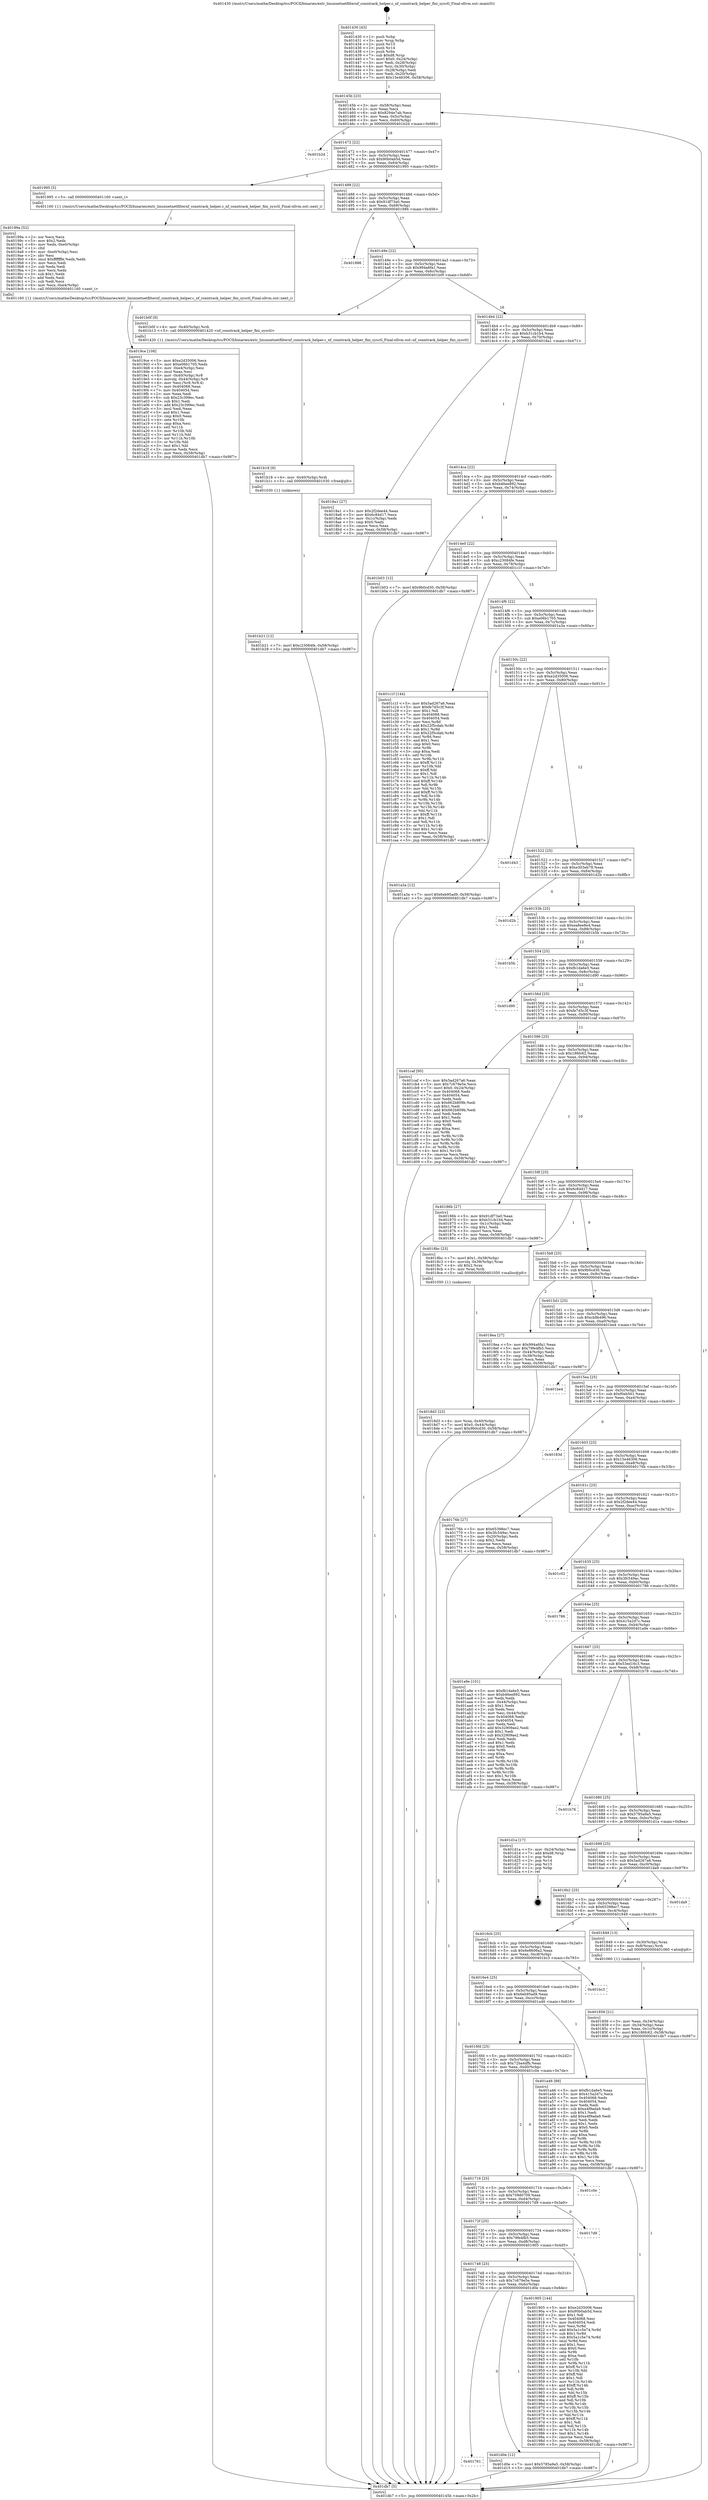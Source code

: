 digraph "0x401430" {
  label = "0x401430 (/mnt/c/Users/mathe/Desktop/tcc/POCII/binaries/extr_linuxnetnetfilternf_conntrack_helper.c_nf_conntrack_helper_fini_sysctl_Final-ollvm.out::main(0))"
  labelloc = "t"
  node[shape=record]

  Entry [label="",width=0.3,height=0.3,shape=circle,fillcolor=black,style=filled]
  "0x40145b" [label="{
     0x40145b [23]\l
     | [instrs]\l
     &nbsp;&nbsp;0x40145b \<+3\>: mov -0x58(%rbp),%eax\l
     &nbsp;&nbsp;0x40145e \<+2\>: mov %eax,%ecx\l
     &nbsp;&nbsp;0x401460 \<+6\>: sub $0x8294e7ab,%ecx\l
     &nbsp;&nbsp;0x401466 \<+3\>: mov %eax,-0x5c(%rbp)\l
     &nbsp;&nbsp;0x401469 \<+3\>: mov %ecx,-0x60(%rbp)\l
     &nbsp;&nbsp;0x40146c \<+6\>: je 0000000000401b2d \<main+0x6fd\>\l
  }"]
  "0x401b2d" [label="{
     0x401b2d\l
  }", style=dashed]
  "0x401472" [label="{
     0x401472 [22]\l
     | [instrs]\l
     &nbsp;&nbsp;0x401472 \<+5\>: jmp 0000000000401477 \<main+0x47\>\l
     &nbsp;&nbsp;0x401477 \<+3\>: mov -0x5c(%rbp),%eax\l
     &nbsp;&nbsp;0x40147a \<+5\>: sub $0x90b0ab5d,%eax\l
     &nbsp;&nbsp;0x40147f \<+3\>: mov %eax,-0x64(%rbp)\l
     &nbsp;&nbsp;0x401482 \<+6\>: je 0000000000401995 \<main+0x565\>\l
  }"]
  Exit [label="",width=0.3,height=0.3,shape=circle,fillcolor=black,style=filled,peripheries=2]
  "0x401995" [label="{
     0x401995 [5]\l
     | [instrs]\l
     &nbsp;&nbsp;0x401995 \<+5\>: call 0000000000401160 \<next_i\>\l
     | [calls]\l
     &nbsp;&nbsp;0x401160 \{1\} (/mnt/c/Users/mathe/Desktop/tcc/POCII/binaries/extr_linuxnetnetfilternf_conntrack_helper.c_nf_conntrack_helper_fini_sysctl_Final-ollvm.out::next_i)\l
  }"]
  "0x401488" [label="{
     0x401488 [22]\l
     | [instrs]\l
     &nbsp;&nbsp;0x401488 \<+5\>: jmp 000000000040148d \<main+0x5d\>\l
     &nbsp;&nbsp;0x40148d \<+3\>: mov -0x5c(%rbp),%eax\l
     &nbsp;&nbsp;0x401490 \<+5\>: sub $0x91df73a0,%eax\l
     &nbsp;&nbsp;0x401495 \<+3\>: mov %eax,-0x68(%rbp)\l
     &nbsp;&nbsp;0x401498 \<+6\>: je 0000000000401886 \<main+0x456\>\l
  }"]
  "0x401761" [label="{
     0x401761\l
  }", style=dashed]
  "0x401886" [label="{
     0x401886\l
  }", style=dashed]
  "0x40149e" [label="{
     0x40149e [22]\l
     | [instrs]\l
     &nbsp;&nbsp;0x40149e \<+5\>: jmp 00000000004014a3 \<main+0x73\>\l
     &nbsp;&nbsp;0x4014a3 \<+3\>: mov -0x5c(%rbp),%eax\l
     &nbsp;&nbsp;0x4014a6 \<+5\>: sub $0x994a6fa1,%eax\l
     &nbsp;&nbsp;0x4014ab \<+3\>: mov %eax,-0x6c(%rbp)\l
     &nbsp;&nbsp;0x4014ae \<+6\>: je 0000000000401b0f \<main+0x6df\>\l
  }"]
  "0x401d0e" [label="{
     0x401d0e [12]\l
     | [instrs]\l
     &nbsp;&nbsp;0x401d0e \<+7\>: movl $0x5785a9a5,-0x58(%rbp)\l
     &nbsp;&nbsp;0x401d15 \<+5\>: jmp 0000000000401db7 \<main+0x987\>\l
  }"]
  "0x401b0f" [label="{
     0x401b0f [9]\l
     | [instrs]\l
     &nbsp;&nbsp;0x401b0f \<+4\>: mov -0x40(%rbp),%rdi\l
     &nbsp;&nbsp;0x401b13 \<+5\>: call 0000000000401420 \<nf_conntrack_helper_fini_sysctl\>\l
     | [calls]\l
     &nbsp;&nbsp;0x401420 \{1\} (/mnt/c/Users/mathe/Desktop/tcc/POCII/binaries/extr_linuxnetnetfilternf_conntrack_helper.c_nf_conntrack_helper_fini_sysctl_Final-ollvm.out::nf_conntrack_helper_fini_sysctl)\l
  }"]
  "0x4014b4" [label="{
     0x4014b4 [22]\l
     | [instrs]\l
     &nbsp;&nbsp;0x4014b4 \<+5\>: jmp 00000000004014b9 \<main+0x89\>\l
     &nbsp;&nbsp;0x4014b9 \<+3\>: mov -0x5c(%rbp),%eax\l
     &nbsp;&nbsp;0x4014bc \<+5\>: sub $0xb31cb1b4,%eax\l
     &nbsp;&nbsp;0x4014c1 \<+3\>: mov %eax,-0x70(%rbp)\l
     &nbsp;&nbsp;0x4014c4 \<+6\>: je 00000000004018a1 \<main+0x471\>\l
  }"]
  "0x401b21" [label="{
     0x401b21 [12]\l
     | [instrs]\l
     &nbsp;&nbsp;0x401b21 \<+7\>: movl $0xc23084fe,-0x58(%rbp)\l
     &nbsp;&nbsp;0x401b28 \<+5\>: jmp 0000000000401db7 \<main+0x987\>\l
  }"]
  "0x4018a1" [label="{
     0x4018a1 [27]\l
     | [instrs]\l
     &nbsp;&nbsp;0x4018a1 \<+5\>: mov $0x2f2dee44,%eax\l
     &nbsp;&nbsp;0x4018a6 \<+5\>: mov $0x6c84d17,%ecx\l
     &nbsp;&nbsp;0x4018ab \<+3\>: mov -0x1c(%rbp),%edx\l
     &nbsp;&nbsp;0x4018ae \<+3\>: cmp $0x0,%edx\l
     &nbsp;&nbsp;0x4018b1 \<+3\>: cmove %ecx,%eax\l
     &nbsp;&nbsp;0x4018b4 \<+3\>: mov %eax,-0x58(%rbp)\l
     &nbsp;&nbsp;0x4018b7 \<+5\>: jmp 0000000000401db7 \<main+0x987\>\l
  }"]
  "0x4014ca" [label="{
     0x4014ca [22]\l
     | [instrs]\l
     &nbsp;&nbsp;0x4014ca \<+5\>: jmp 00000000004014cf \<main+0x9f\>\l
     &nbsp;&nbsp;0x4014cf \<+3\>: mov -0x5c(%rbp),%eax\l
     &nbsp;&nbsp;0x4014d2 \<+5\>: sub $0xb46ee892,%eax\l
     &nbsp;&nbsp;0x4014d7 \<+3\>: mov %eax,-0x74(%rbp)\l
     &nbsp;&nbsp;0x4014da \<+6\>: je 0000000000401b03 \<main+0x6d3\>\l
  }"]
  "0x401b18" [label="{
     0x401b18 [9]\l
     | [instrs]\l
     &nbsp;&nbsp;0x401b18 \<+4\>: mov -0x40(%rbp),%rdi\l
     &nbsp;&nbsp;0x401b1c \<+5\>: call 0000000000401030 \<free@plt\>\l
     | [calls]\l
     &nbsp;&nbsp;0x401030 \{1\} (unknown)\l
  }"]
  "0x401b03" [label="{
     0x401b03 [12]\l
     | [instrs]\l
     &nbsp;&nbsp;0x401b03 \<+7\>: movl $0x9b0cd30,-0x58(%rbp)\l
     &nbsp;&nbsp;0x401b0a \<+5\>: jmp 0000000000401db7 \<main+0x987\>\l
  }"]
  "0x4014e0" [label="{
     0x4014e0 [22]\l
     | [instrs]\l
     &nbsp;&nbsp;0x4014e0 \<+5\>: jmp 00000000004014e5 \<main+0xb5\>\l
     &nbsp;&nbsp;0x4014e5 \<+3\>: mov -0x5c(%rbp),%eax\l
     &nbsp;&nbsp;0x4014e8 \<+5\>: sub $0xc23084fe,%eax\l
     &nbsp;&nbsp;0x4014ed \<+3\>: mov %eax,-0x78(%rbp)\l
     &nbsp;&nbsp;0x4014f0 \<+6\>: je 0000000000401c1f \<main+0x7ef\>\l
  }"]
  "0x4019ce" [label="{
     0x4019ce [108]\l
     | [instrs]\l
     &nbsp;&nbsp;0x4019ce \<+5\>: mov $0xe2d35006,%ecx\l
     &nbsp;&nbsp;0x4019d3 \<+5\>: mov $0xe06b1705,%edx\l
     &nbsp;&nbsp;0x4019d8 \<+6\>: mov -0xe4(%rbp),%esi\l
     &nbsp;&nbsp;0x4019de \<+3\>: imul %eax,%esi\l
     &nbsp;&nbsp;0x4019e1 \<+4\>: mov -0x40(%rbp),%r8\l
     &nbsp;&nbsp;0x4019e5 \<+4\>: movslq -0x44(%rbp),%r9\l
     &nbsp;&nbsp;0x4019e9 \<+4\>: mov %esi,(%r8,%r9,4)\l
     &nbsp;&nbsp;0x4019ed \<+7\>: mov 0x404068,%eax\l
     &nbsp;&nbsp;0x4019f4 \<+7\>: mov 0x404054,%esi\l
     &nbsp;&nbsp;0x4019fb \<+2\>: mov %eax,%edi\l
     &nbsp;&nbsp;0x4019fd \<+6\>: sub $0x23c399ec,%edi\l
     &nbsp;&nbsp;0x401a03 \<+3\>: sub $0x1,%edi\l
     &nbsp;&nbsp;0x401a06 \<+6\>: add $0x23c399ec,%edi\l
     &nbsp;&nbsp;0x401a0c \<+3\>: imul %edi,%eax\l
     &nbsp;&nbsp;0x401a0f \<+3\>: and $0x1,%eax\l
     &nbsp;&nbsp;0x401a12 \<+3\>: cmp $0x0,%eax\l
     &nbsp;&nbsp;0x401a15 \<+4\>: sete %r10b\l
     &nbsp;&nbsp;0x401a19 \<+3\>: cmp $0xa,%esi\l
     &nbsp;&nbsp;0x401a1c \<+4\>: setl %r11b\l
     &nbsp;&nbsp;0x401a20 \<+3\>: mov %r10b,%bl\l
     &nbsp;&nbsp;0x401a23 \<+3\>: and %r11b,%bl\l
     &nbsp;&nbsp;0x401a26 \<+3\>: xor %r11b,%r10b\l
     &nbsp;&nbsp;0x401a29 \<+3\>: or %r10b,%bl\l
     &nbsp;&nbsp;0x401a2c \<+3\>: test $0x1,%bl\l
     &nbsp;&nbsp;0x401a2f \<+3\>: cmovne %edx,%ecx\l
     &nbsp;&nbsp;0x401a32 \<+3\>: mov %ecx,-0x58(%rbp)\l
     &nbsp;&nbsp;0x401a35 \<+5\>: jmp 0000000000401db7 \<main+0x987\>\l
  }"]
  "0x401c1f" [label="{
     0x401c1f [144]\l
     | [instrs]\l
     &nbsp;&nbsp;0x401c1f \<+5\>: mov $0x5ad267a6,%eax\l
     &nbsp;&nbsp;0x401c24 \<+5\>: mov $0xfe7d5c3f,%ecx\l
     &nbsp;&nbsp;0x401c29 \<+2\>: mov $0x1,%dl\l
     &nbsp;&nbsp;0x401c2b \<+7\>: mov 0x404068,%esi\l
     &nbsp;&nbsp;0x401c32 \<+7\>: mov 0x404054,%edi\l
     &nbsp;&nbsp;0x401c39 \<+3\>: mov %esi,%r8d\l
     &nbsp;&nbsp;0x401c3c \<+7\>: add $0x22f5cdab,%r8d\l
     &nbsp;&nbsp;0x401c43 \<+4\>: sub $0x1,%r8d\l
     &nbsp;&nbsp;0x401c47 \<+7\>: sub $0x22f5cdab,%r8d\l
     &nbsp;&nbsp;0x401c4e \<+4\>: imul %r8d,%esi\l
     &nbsp;&nbsp;0x401c52 \<+3\>: and $0x1,%esi\l
     &nbsp;&nbsp;0x401c55 \<+3\>: cmp $0x0,%esi\l
     &nbsp;&nbsp;0x401c58 \<+4\>: sete %r9b\l
     &nbsp;&nbsp;0x401c5c \<+3\>: cmp $0xa,%edi\l
     &nbsp;&nbsp;0x401c5f \<+4\>: setl %r10b\l
     &nbsp;&nbsp;0x401c63 \<+3\>: mov %r9b,%r11b\l
     &nbsp;&nbsp;0x401c66 \<+4\>: xor $0xff,%r11b\l
     &nbsp;&nbsp;0x401c6a \<+3\>: mov %r10b,%bl\l
     &nbsp;&nbsp;0x401c6d \<+3\>: xor $0xff,%bl\l
     &nbsp;&nbsp;0x401c70 \<+3\>: xor $0x1,%dl\l
     &nbsp;&nbsp;0x401c73 \<+3\>: mov %r11b,%r14b\l
     &nbsp;&nbsp;0x401c76 \<+4\>: and $0xff,%r14b\l
     &nbsp;&nbsp;0x401c7a \<+3\>: and %dl,%r9b\l
     &nbsp;&nbsp;0x401c7d \<+3\>: mov %bl,%r15b\l
     &nbsp;&nbsp;0x401c80 \<+4\>: and $0xff,%r15b\l
     &nbsp;&nbsp;0x401c84 \<+3\>: and %dl,%r10b\l
     &nbsp;&nbsp;0x401c87 \<+3\>: or %r9b,%r14b\l
     &nbsp;&nbsp;0x401c8a \<+3\>: or %r10b,%r15b\l
     &nbsp;&nbsp;0x401c8d \<+3\>: xor %r15b,%r14b\l
     &nbsp;&nbsp;0x401c90 \<+3\>: or %bl,%r11b\l
     &nbsp;&nbsp;0x401c93 \<+4\>: xor $0xff,%r11b\l
     &nbsp;&nbsp;0x401c97 \<+3\>: or $0x1,%dl\l
     &nbsp;&nbsp;0x401c9a \<+3\>: and %dl,%r11b\l
     &nbsp;&nbsp;0x401c9d \<+3\>: or %r11b,%r14b\l
     &nbsp;&nbsp;0x401ca0 \<+4\>: test $0x1,%r14b\l
     &nbsp;&nbsp;0x401ca4 \<+3\>: cmovne %ecx,%eax\l
     &nbsp;&nbsp;0x401ca7 \<+3\>: mov %eax,-0x58(%rbp)\l
     &nbsp;&nbsp;0x401caa \<+5\>: jmp 0000000000401db7 \<main+0x987\>\l
  }"]
  "0x4014f6" [label="{
     0x4014f6 [22]\l
     | [instrs]\l
     &nbsp;&nbsp;0x4014f6 \<+5\>: jmp 00000000004014fb \<main+0xcb\>\l
     &nbsp;&nbsp;0x4014fb \<+3\>: mov -0x5c(%rbp),%eax\l
     &nbsp;&nbsp;0x4014fe \<+5\>: sub $0xe06b1705,%eax\l
     &nbsp;&nbsp;0x401503 \<+3\>: mov %eax,-0x7c(%rbp)\l
     &nbsp;&nbsp;0x401506 \<+6\>: je 0000000000401a3a \<main+0x60a\>\l
  }"]
  "0x40199a" [label="{
     0x40199a [52]\l
     | [instrs]\l
     &nbsp;&nbsp;0x40199a \<+2\>: xor %ecx,%ecx\l
     &nbsp;&nbsp;0x40199c \<+5\>: mov $0x2,%edx\l
     &nbsp;&nbsp;0x4019a1 \<+6\>: mov %edx,-0xe0(%rbp)\l
     &nbsp;&nbsp;0x4019a7 \<+1\>: cltd\l
     &nbsp;&nbsp;0x4019a8 \<+6\>: mov -0xe0(%rbp),%esi\l
     &nbsp;&nbsp;0x4019ae \<+2\>: idiv %esi\l
     &nbsp;&nbsp;0x4019b0 \<+6\>: imul $0xfffffffe,%edx,%edx\l
     &nbsp;&nbsp;0x4019b6 \<+2\>: mov %ecx,%edi\l
     &nbsp;&nbsp;0x4019b8 \<+2\>: sub %edx,%edi\l
     &nbsp;&nbsp;0x4019ba \<+2\>: mov %ecx,%edx\l
     &nbsp;&nbsp;0x4019bc \<+3\>: sub $0x1,%edx\l
     &nbsp;&nbsp;0x4019bf \<+2\>: add %edx,%edi\l
     &nbsp;&nbsp;0x4019c1 \<+2\>: sub %edi,%ecx\l
     &nbsp;&nbsp;0x4019c3 \<+6\>: mov %ecx,-0xe4(%rbp)\l
     &nbsp;&nbsp;0x4019c9 \<+5\>: call 0000000000401160 \<next_i\>\l
     | [calls]\l
     &nbsp;&nbsp;0x401160 \{1\} (/mnt/c/Users/mathe/Desktop/tcc/POCII/binaries/extr_linuxnetnetfilternf_conntrack_helper.c_nf_conntrack_helper_fini_sysctl_Final-ollvm.out::next_i)\l
  }"]
  "0x401a3a" [label="{
     0x401a3a [12]\l
     | [instrs]\l
     &nbsp;&nbsp;0x401a3a \<+7\>: movl $0x6eb95ad9,-0x58(%rbp)\l
     &nbsp;&nbsp;0x401a41 \<+5\>: jmp 0000000000401db7 \<main+0x987\>\l
  }"]
  "0x40150c" [label="{
     0x40150c [22]\l
     | [instrs]\l
     &nbsp;&nbsp;0x40150c \<+5\>: jmp 0000000000401511 \<main+0xe1\>\l
     &nbsp;&nbsp;0x401511 \<+3\>: mov -0x5c(%rbp),%eax\l
     &nbsp;&nbsp;0x401514 \<+5\>: sub $0xe2d35006,%eax\l
     &nbsp;&nbsp;0x401519 \<+3\>: mov %eax,-0x80(%rbp)\l
     &nbsp;&nbsp;0x40151c \<+6\>: je 0000000000401d43 \<main+0x913\>\l
  }"]
  "0x401748" [label="{
     0x401748 [25]\l
     | [instrs]\l
     &nbsp;&nbsp;0x401748 \<+5\>: jmp 000000000040174d \<main+0x31d\>\l
     &nbsp;&nbsp;0x40174d \<+3\>: mov -0x5c(%rbp),%eax\l
     &nbsp;&nbsp;0x401750 \<+5\>: sub $0x7c679e5e,%eax\l
     &nbsp;&nbsp;0x401755 \<+6\>: mov %eax,-0xdc(%rbp)\l
     &nbsp;&nbsp;0x40175b \<+6\>: je 0000000000401d0e \<main+0x8de\>\l
  }"]
  "0x401d43" [label="{
     0x401d43\l
  }", style=dashed]
  "0x401522" [label="{
     0x401522 [25]\l
     | [instrs]\l
     &nbsp;&nbsp;0x401522 \<+5\>: jmp 0000000000401527 \<main+0xf7\>\l
     &nbsp;&nbsp;0x401527 \<+3\>: mov -0x5c(%rbp),%eax\l
     &nbsp;&nbsp;0x40152a \<+5\>: sub $0xe303eb78,%eax\l
     &nbsp;&nbsp;0x40152f \<+6\>: mov %eax,-0x84(%rbp)\l
     &nbsp;&nbsp;0x401535 \<+6\>: je 0000000000401d2b \<main+0x8fb\>\l
  }"]
  "0x401905" [label="{
     0x401905 [144]\l
     | [instrs]\l
     &nbsp;&nbsp;0x401905 \<+5\>: mov $0xe2d35006,%eax\l
     &nbsp;&nbsp;0x40190a \<+5\>: mov $0x90b0ab5d,%ecx\l
     &nbsp;&nbsp;0x40190f \<+2\>: mov $0x1,%dl\l
     &nbsp;&nbsp;0x401911 \<+7\>: mov 0x404068,%esi\l
     &nbsp;&nbsp;0x401918 \<+7\>: mov 0x404054,%edi\l
     &nbsp;&nbsp;0x40191f \<+3\>: mov %esi,%r8d\l
     &nbsp;&nbsp;0x401922 \<+7\>: add $0x5a1c5e74,%r8d\l
     &nbsp;&nbsp;0x401929 \<+4\>: sub $0x1,%r8d\l
     &nbsp;&nbsp;0x40192d \<+7\>: sub $0x5a1c5e74,%r8d\l
     &nbsp;&nbsp;0x401934 \<+4\>: imul %r8d,%esi\l
     &nbsp;&nbsp;0x401938 \<+3\>: and $0x1,%esi\l
     &nbsp;&nbsp;0x40193b \<+3\>: cmp $0x0,%esi\l
     &nbsp;&nbsp;0x40193e \<+4\>: sete %r9b\l
     &nbsp;&nbsp;0x401942 \<+3\>: cmp $0xa,%edi\l
     &nbsp;&nbsp;0x401945 \<+4\>: setl %r10b\l
     &nbsp;&nbsp;0x401949 \<+3\>: mov %r9b,%r11b\l
     &nbsp;&nbsp;0x40194c \<+4\>: xor $0xff,%r11b\l
     &nbsp;&nbsp;0x401950 \<+3\>: mov %r10b,%bl\l
     &nbsp;&nbsp;0x401953 \<+3\>: xor $0xff,%bl\l
     &nbsp;&nbsp;0x401956 \<+3\>: xor $0x1,%dl\l
     &nbsp;&nbsp;0x401959 \<+3\>: mov %r11b,%r14b\l
     &nbsp;&nbsp;0x40195c \<+4\>: and $0xff,%r14b\l
     &nbsp;&nbsp;0x401960 \<+3\>: and %dl,%r9b\l
     &nbsp;&nbsp;0x401963 \<+3\>: mov %bl,%r15b\l
     &nbsp;&nbsp;0x401966 \<+4\>: and $0xff,%r15b\l
     &nbsp;&nbsp;0x40196a \<+3\>: and %dl,%r10b\l
     &nbsp;&nbsp;0x40196d \<+3\>: or %r9b,%r14b\l
     &nbsp;&nbsp;0x401970 \<+3\>: or %r10b,%r15b\l
     &nbsp;&nbsp;0x401973 \<+3\>: xor %r15b,%r14b\l
     &nbsp;&nbsp;0x401976 \<+3\>: or %bl,%r11b\l
     &nbsp;&nbsp;0x401979 \<+4\>: xor $0xff,%r11b\l
     &nbsp;&nbsp;0x40197d \<+3\>: or $0x1,%dl\l
     &nbsp;&nbsp;0x401980 \<+3\>: and %dl,%r11b\l
     &nbsp;&nbsp;0x401983 \<+3\>: or %r11b,%r14b\l
     &nbsp;&nbsp;0x401986 \<+4\>: test $0x1,%r14b\l
     &nbsp;&nbsp;0x40198a \<+3\>: cmovne %ecx,%eax\l
     &nbsp;&nbsp;0x40198d \<+3\>: mov %eax,-0x58(%rbp)\l
     &nbsp;&nbsp;0x401990 \<+5\>: jmp 0000000000401db7 \<main+0x987\>\l
  }"]
  "0x401d2b" [label="{
     0x401d2b\l
  }", style=dashed]
  "0x40153b" [label="{
     0x40153b [25]\l
     | [instrs]\l
     &nbsp;&nbsp;0x40153b \<+5\>: jmp 0000000000401540 \<main+0x110\>\l
     &nbsp;&nbsp;0x401540 \<+3\>: mov -0x5c(%rbp),%eax\l
     &nbsp;&nbsp;0x401543 \<+5\>: sub $0xea8ee8e4,%eax\l
     &nbsp;&nbsp;0x401548 \<+6\>: mov %eax,-0x88(%rbp)\l
     &nbsp;&nbsp;0x40154e \<+6\>: je 0000000000401b5b \<main+0x72b\>\l
  }"]
  "0x40172f" [label="{
     0x40172f [25]\l
     | [instrs]\l
     &nbsp;&nbsp;0x40172f \<+5\>: jmp 0000000000401734 \<main+0x304\>\l
     &nbsp;&nbsp;0x401734 \<+3\>: mov -0x5c(%rbp),%eax\l
     &nbsp;&nbsp;0x401737 \<+5\>: sub $0x79fe4fb5,%eax\l
     &nbsp;&nbsp;0x40173c \<+6\>: mov %eax,-0xd8(%rbp)\l
     &nbsp;&nbsp;0x401742 \<+6\>: je 0000000000401905 \<main+0x4d5\>\l
  }"]
  "0x401b5b" [label="{
     0x401b5b\l
  }", style=dashed]
  "0x401554" [label="{
     0x401554 [25]\l
     | [instrs]\l
     &nbsp;&nbsp;0x401554 \<+5\>: jmp 0000000000401559 \<main+0x129\>\l
     &nbsp;&nbsp;0x401559 \<+3\>: mov -0x5c(%rbp),%eax\l
     &nbsp;&nbsp;0x40155c \<+5\>: sub $0xfb1da6e5,%eax\l
     &nbsp;&nbsp;0x401561 \<+6\>: mov %eax,-0x8c(%rbp)\l
     &nbsp;&nbsp;0x401567 \<+6\>: je 0000000000401d90 \<main+0x960\>\l
  }"]
  "0x4017d9" [label="{
     0x4017d9\l
  }", style=dashed]
  "0x401d90" [label="{
     0x401d90\l
  }", style=dashed]
  "0x40156d" [label="{
     0x40156d [25]\l
     | [instrs]\l
     &nbsp;&nbsp;0x40156d \<+5\>: jmp 0000000000401572 \<main+0x142\>\l
     &nbsp;&nbsp;0x401572 \<+3\>: mov -0x5c(%rbp),%eax\l
     &nbsp;&nbsp;0x401575 \<+5\>: sub $0xfe7d5c3f,%eax\l
     &nbsp;&nbsp;0x40157a \<+6\>: mov %eax,-0x90(%rbp)\l
     &nbsp;&nbsp;0x401580 \<+6\>: je 0000000000401caf \<main+0x87f\>\l
  }"]
  "0x401716" [label="{
     0x401716 [25]\l
     | [instrs]\l
     &nbsp;&nbsp;0x401716 \<+5\>: jmp 000000000040171b \<main+0x2eb\>\l
     &nbsp;&nbsp;0x40171b \<+3\>: mov -0x5c(%rbp),%eax\l
     &nbsp;&nbsp;0x40171e \<+5\>: sub $0x759d0709,%eax\l
     &nbsp;&nbsp;0x401723 \<+6\>: mov %eax,-0xd4(%rbp)\l
     &nbsp;&nbsp;0x401729 \<+6\>: je 00000000004017d9 \<main+0x3a9\>\l
  }"]
  "0x401caf" [label="{
     0x401caf [95]\l
     | [instrs]\l
     &nbsp;&nbsp;0x401caf \<+5\>: mov $0x5ad267a6,%eax\l
     &nbsp;&nbsp;0x401cb4 \<+5\>: mov $0x7c679e5e,%ecx\l
     &nbsp;&nbsp;0x401cb9 \<+7\>: movl $0x0,-0x24(%rbp)\l
     &nbsp;&nbsp;0x401cc0 \<+7\>: mov 0x404068,%edx\l
     &nbsp;&nbsp;0x401cc7 \<+7\>: mov 0x404054,%esi\l
     &nbsp;&nbsp;0x401cce \<+2\>: mov %edx,%edi\l
     &nbsp;&nbsp;0x401cd0 \<+6\>: sub $0x662b809b,%edi\l
     &nbsp;&nbsp;0x401cd6 \<+3\>: sub $0x1,%edi\l
     &nbsp;&nbsp;0x401cd9 \<+6\>: add $0x662b809b,%edi\l
     &nbsp;&nbsp;0x401cdf \<+3\>: imul %edi,%edx\l
     &nbsp;&nbsp;0x401ce2 \<+3\>: and $0x1,%edx\l
     &nbsp;&nbsp;0x401ce5 \<+3\>: cmp $0x0,%edx\l
     &nbsp;&nbsp;0x401ce8 \<+4\>: sete %r8b\l
     &nbsp;&nbsp;0x401cec \<+3\>: cmp $0xa,%esi\l
     &nbsp;&nbsp;0x401cef \<+4\>: setl %r9b\l
     &nbsp;&nbsp;0x401cf3 \<+3\>: mov %r8b,%r10b\l
     &nbsp;&nbsp;0x401cf6 \<+3\>: and %r9b,%r10b\l
     &nbsp;&nbsp;0x401cf9 \<+3\>: xor %r9b,%r8b\l
     &nbsp;&nbsp;0x401cfc \<+3\>: or %r8b,%r10b\l
     &nbsp;&nbsp;0x401cff \<+4\>: test $0x1,%r10b\l
     &nbsp;&nbsp;0x401d03 \<+3\>: cmovne %ecx,%eax\l
     &nbsp;&nbsp;0x401d06 \<+3\>: mov %eax,-0x58(%rbp)\l
     &nbsp;&nbsp;0x401d09 \<+5\>: jmp 0000000000401db7 \<main+0x987\>\l
  }"]
  "0x401586" [label="{
     0x401586 [25]\l
     | [instrs]\l
     &nbsp;&nbsp;0x401586 \<+5\>: jmp 000000000040158b \<main+0x15b\>\l
     &nbsp;&nbsp;0x40158b \<+3\>: mov -0x5c(%rbp),%eax\l
     &nbsp;&nbsp;0x40158e \<+5\>: sub $0x186fc62,%eax\l
     &nbsp;&nbsp;0x401593 \<+6\>: mov %eax,-0x94(%rbp)\l
     &nbsp;&nbsp;0x401599 \<+6\>: je 000000000040186b \<main+0x43b\>\l
  }"]
  "0x401c0e" [label="{
     0x401c0e\l
  }", style=dashed]
  "0x40186b" [label="{
     0x40186b [27]\l
     | [instrs]\l
     &nbsp;&nbsp;0x40186b \<+5\>: mov $0x91df73a0,%eax\l
     &nbsp;&nbsp;0x401870 \<+5\>: mov $0xb31cb1b4,%ecx\l
     &nbsp;&nbsp;0x401875 \<+3\>: mov -0x1c(%rbp),%edx\l
     &nbsp;&nbsp;0x401878 \<+3\>: cmp $0x1,%edx\l
     &nbsp;&nbsp;0x40187b \<+3\>: cmovl %ecx,%eax\l
     &nbsp;&nbsp;0x40187e \<+3\>: mov %eax,-0x58(%rbp)\l
     &nbsp;&nbsp;0x401881 \<+5\>: jmp 0000000000401db7 \<main+0x987\>\l
  }"]
  "0x40159f" [label="{
     0x40159f [25]\l
     | [instrs]\l
     &nbsp;&nbsp;0x40159f \<+5\>: jmp 00000000004015a4 \<main+0x174\>\l
     &nbsp;&nbsp;0x4015a4 \<+3\>: mov -0x5c(%rbp),%eax\l
     &nbsp;&nbsp;0x4015a7 \<+5\>: sub $0x6c84d17,%eax\l
     &nbsp;&nbsp;0x4015ac \<+6\>: mov %eax,-0x98(%rbp)\l
     &nbsp;&nbsp;0x4015b2 \<+6\>: je 00000000004018bc \<main+0x48c\>\l
  }"]
  "0x4016fd" [label="{
     0x4016fd [25]\l
     | [instrs]\l
     &nbsp;&nbsp;0x4016fd \<+5\>: jmp 0000000000401702 \<main+0x2d2\>\l
     &nbsp;&nbsp;0x401702 \<+3\>: mov -0x5c(%rbp),%eax\l
     &nbsp;&nbsp;0x401705 \<+5\>: sub $0x72ba4dfb,%eax\l
     &nbsp;&nbsp;0x40170a \<+6\>: mov %eax,-0xd0(%rbp)\l
     &nbsp;&nbsp;0x401710 \<+6\>: je 0000000000401c0e \<main+0x7de\>\l
  }"]
  "0x4018bc" [label="{
     0x4018bc [23]\l
     | [instrs]\l
     &nbsp;&nbsp;0x4018bc \<+7\>: movl $0x1,-0x38(%rbp)\l
     &nbsp;&nbsp;0x4018c3 \<+4\>: movslq -0x38(%rbp),%rax\l
     &nbsp;&nbsp;0x4018c7 \<+4\>: shl $0x2,%rax\l
     &nbsp;&nbsp;0x4018cb \<+3\>: mov %rax,%rdi\l
     &nbsp;&nbsp;0x4018ce \<+5\>: call 0000000000401050 \<malloc@plt\>\l
     | [calls]\l
     &nbsp;&nbsp;0x401050 \{1\} (unknown)\l
  }"]
  "0x4015b8" [label="{
     0x4015b8 [25]\l
     | [instrs]\l
     &nbsp;&nbsp;0x4015b8 \<+5\>: jmp 00000000004015bd \<main+0x18d\>\l
     &nbsp;&nbsp;0x4015bd \<+3\>: mov -0x5c(%rbp),%eax\l
     &nbsp;&nbsp;0x4015c0 \<+5\>: sub $0x9b0cd30,%eax\l
     &nbsp;&nbsp;0x4015c5 \<+6\>: mov %eax,-0x9c(%rbp)\l
     &nbsp;&nbsp;0x4015cb \<+6\>: je 00000000004018ea \<main+0x4ba\>\l
  }"]
  "0x401a46" [label="{
     0x401a46 [88]\l
     | [instrs]\l
     &nbsp;&nbsp;0x401a46 \<+5\>: mov $0xfb1da6e5,%eax\l
     &nbsp;&nbsp;0x401a4b \<+5\>: mov $0x415a2d7c,%ecx\l
     &nbsp;&nbsp;0x401a50 \<+7\>: mov 0x404068,%edx\l
     &nbsp;&nbsp;0x401a57 \<+7\>: mov 0x404054,%esi\l
     &nbsp;&nbsp;0x401a5e \<+2\>: mov %edx,%edi\l
     &nbsp;&nbsp;0x401a60 \<+6\>: sub $0xe4f9ada9,%edi\l
     &nbsp;&nbsp;0x401a66 \<+3\>: sub $0x1,%edi\l
     &nbsp;&nbsp;0x401a69 \<+6\>: add $0xe4f9ada9,%edi\l
     &nbsp;&nbsp;0x401a6f \<+3\>: imul %edi,%edx\l
     &nbsp;&nbsp;0x401a72 \<+3\>: and $0x1,%edx\l
     &nbsp;&nbsp;0x401a75 \<+3\>: cmp $0x0,%edx\l
     &nbsp;&nbsp;0x401a78 \<+4\>: sete %r8b\l
     &nbsp;&nbsp;0x401a7c \<+3\>: cmp $0xa,%esi\l
     &nbsp;&nbsp;0x401a7f \<+4\>: setl %r9b\l
     &nbsp;&nbsp;0x401a83 \<+3\>: mov %r8b,%r10b\l
     &nbsp;&nbsp;0x401a86 \<+3\>: and %r9b,%r10b\l
     &nbsp;&nbsp;0x401a89 \<+3\>: xor %r9b,%r8b\l
     &nbsp;&nbsp;0x401a8c \<+3\>: or %r8b,%r10b\l
     &nbsp;&nbsp;0x401a8f \<+4\>: test $0x1,%r10b\l
     &nbsp;&nbsp;0x401a93 \<+3\>: cmovne %ecx,%eax\l
     &nbsp;&nbsp;0x401a96 \<+3\>: mov %eax,-0x58(%rbp)\l
     &nbsp;&nbsp;0x401a99 \<+5\>: jmp 0000000000401db7 \<main+0x987\>\l
  }"]
  "0x4018ea" [label="{
     0x4018ea [27]\l
     | [instrs]\l
     &nbsp;&nbsp;0x4018ea \<+5\>: mov $0x994a6fa1,%eax\l
     &nbsp;&nbsp;0x4018ef \<+5\>: mov $0x79fe4fb5,%ecx\l
     &nbsp;&nbsp;0x4018f4 \<+3\>: mov -0x44(%rbp),%edx\l
     &nbsp;&nbsp;0x4018f7 \<+3\>: cmp -0x38(%rbp),%edx\l
     &nbsp;&nbsp;0x4018fa \<+3\>: cmovl %ecx,%eax\l
     &nbsp;&nbsp;0x4018fd \<+3\>: mov %eax,-0x58(%rbp)\l
     &nbsp;&nbsp;0x401900 \<+5\>: jmp 0000000000401db7 \<main+0x987\>\l
  }"]
  "0x4015d1" [label="{
     0x4015d1 [25]\l
     | [instrs]\l
     &nbsp;&nbsp;0x4015d1 \<+5\>: jmp 00000000004015d6 \<main+0x1a6\>\l
     &nbsp;&nbsp;0x4015d6 \<+3\>: mov -0x5c(%rbp),%eax\l
     &nbsp;&nbsp;0x4015d9 \<+5\>: sub $0xcb8b496,%eax\l
     &nbsp;&nbsp;0x4015de \<+6\>: mov %eax,-0xa0(%rbp)\l
     &nbsp;&nbsp;0x4015e4 \<+6\>: je 0000000000401be4 \<main+0x7b4\>\l
  }"]
  "0x4016e4" [label="{
     0x4016e4 [25]\l
     | [instrs]\l
     &nbsp;&nbsp;0x4016e4 \<+5\>: jmp 00000000004016e9 \<main+0x2b9\>\l
     &nbsp;&nbsp;0x4016e9 \<+3\>: mov -0x5c(%rbp),%eax\l
     &nbsp;&nbsp;0x4016ec \<+5\>: sub $0x6eb95ad9,%eax\l
     &nbsp;&nbsp;0x4016f1 \<+6\>: mov %eax,-0xcc(%rbp)\l
     &nbsp;&nbsp;0x4016f7 \<+6\>: je 0000000000401a46 \<main+0x616\>\l
  }"]
  "0x401be4" [label="{
     0x401be4\l
  }", style=dashed]
  "0x4015ea" [label="{
     0x4015ea [25]\l
     | [instrs]\l
     &nbsp;&nbsp;0x4015ea \<+5\>: jmp 00000000004015ef \<main+0x1bf\>\l
     &nbsp;&nbsp;0x4015ef \<+3\>: mov -0x5c(%rbp),%eax\l
     &nbsp;&nbsp;0x4015f2 \<+5\>: sub $0xf0eb561,%eax\l
     &nbsp;&nbsp;0x4015f7 \<+6\>: mov %eax,-0xa4(%rbp)\l
     &nbsp;&nbsp;0x4015fd \<+6\>: je 000000000040183d \<main+0x40d\>\l
  }"]
  "0x401bc3" [label="{
     0x401bc3\l
  }", style=dashed]
  "0x40183d" [label="{
     0x40183d\l
  }", style=dashed]
  "0x401603" [label="{
     0x401603 [25]\l
     | [instrs]\l
     &nbsp;&nbsp;0x401603 \<+5\>: jmp 0000000000401608 \<main+0x1d8\>\l
     &nbsp;&nbsp;0x401608 \<+3\>: mov -0x5c(%rbp),%eax\l
     &nbsp;&nbsp;0x40160b \<+5\>: sub $0x15e46306,%eax\l
     &nbsp;&nbsp;0x401610 \<+6\>: mov %eax,-0xa8(%rbp)\l
     &nbsp;&nbsp;0x401616 \<+6\>: je 000000000040176b \<main+0x33b\>\l
  }"]
  "0x4018d3" [label="{
     0x4018d3 [23]\l
     | [instrs]\l
     &nbsp;&nbsp;0x4018d3 \<+4\>: mov %rax,-0x40(%rbp)\l
     &nbsp;&nbsp;0x4018d7 \<+7\>: movl $0x0,-0x44(%rbp)\l
     &nbsp;&nbsp;0x4018de \<+7\>: movl $0x9b0cd30,-0x58(%rbp)\l
     &nbsp;&nbsp;0x4018e5 \<+5\>: jmp 0000000000401db7 \<main+0x987\>\l
  }"]
  "0x40176b" [label="{
     0x40176b [27]\l
     | [instrs]\l
     &nbsp;&nbsp;0x40176b \<+5\>: mov $0x65398ec7,%eax\l
     &nbsp;&nbsp;0x401770 \<+5\>: mov $0x3fc549ac,%ecx\l
     &nbsp;&nbsp;0x401775 \<+3\>: mov -0x20(%rbp),%edx\l
     &nbsp;&nbsp;0x401778 \<+3\>: cmp $0x2,%edx\l
     &nbsp;&nbsp;0x40177b \<+3\>: cmovne %ecx,%eax\l
     &nbsp;&nbsp;0x40177e \<+3\>: mov %eax,-0x58(%rbp)\l
     &nbsp;&nbsp;0x401781 \<+5\>: jmp 0000000000401db7 \<main+0x987\>\l
  }"]
  "0x40161c" [label="{
     0x40161c [25]\l
     | [instrs]\l
     &nbsp;&nbsp;0x40161c \<+5\>: jmp 0000000000401621 \<main+0x1f1\>\l
     &nbsp;&nbsp;0x401621 \<+3\>: mov -0x5c(%rbp),%eax\l
     &nbsp;&nbsp;0x401624 \<+5\>: sub $0x2f2dee44,%eax\l
     &nbsp;&nbsp;0x401629 \<+6\>: mov %eax,-0xac(%rbp)\l
     &nbsp;&nbsp;0x40162f \<+6\>: je 0000000000401c02 \<main+0x7d2\>\l
  }"]
  "0x401db7" [label="{
     0x401db7 [5]\l
     | [instrs]\l
     &nbsp;&nbsp;0x401db7 \<+5\>: jmp 000000000040145b \<main+0x2b\>\l
  }"]
  "0x401430" [label="{
     0x401430 [43]\l
     | [instrs]\l
     &nbsp;&nbsp;0x401430 \<+1\>: push %rbp\l
     &nbsp;&nbsp;0x401431 \<+3\>: mov %rsp,%rbp\l
     &nbsp;&nbsp;0x401434 \<+2\>: push %r15\l
     &nbsp;&nbsp;0x401436 \<+2\>: push %r14\l
     &nbsp;&nbsp;0x401438 \<+1\>: push %rbx\l
     &nbsp;&nbsp;0x401439 \<+7\>: sub $0xd8,%rsp\l
     &nbsp;&nbsp;0x401440 \<+7\>: movl $0x0,-0x24(%rbp)\l
     &nbsp;&nbsp;0x401447 \<+3\>: mov %edi,-0x28(%rbp)\l
     &nbsp;&nbsp;0x40144a \<+4\>: mov %rsi,-0x30(%rbp)\l
     &nbsp;&nbsp;0x40144e \<+3\>: mov -0x28(%rbp),%edi\l
     &nbsp;&nbsp;0x401451 \<+3\>: mov %edi,-0x20(%rbp)\l
     &nbsp;&nbsp;0x401454 \<+7\>: movl $0x15e46306,-0x58(%rbp)\l
  }"]
  "0x401856" [label="{
     0x401856 [21]\l
     | [instrs]\l
     &nbsp;&nbsp;0x401856 \<+3\>: mov %eax,-0x34(%rbp)\l
     &nbsp;&nbsp;0x401859 \<+3\>: mov -0x34(%rbp),%eax\l
     &nbsp;&nbsp;0x40185c \<+3\>: mov %eax,-0x1c(%rbp)\l
     &nbsp;&nbsp;0x40185f \<+7\>: movl $0x186fc62,-0x58(%rbp)\l
     &nbsp;&nbsp;0x401866 \<+5\>: jmp 0000000000401db7 \<main+0x987\>\l
  }"]
  "0x401c02" [label="{
     0x401c02\l
  }", style=dashed]
  "0x401635" [label="{
     0x401635 [25]\l
     | [instrs]\l
     &nbsp;&nbsp;0x401635 \<+5\>: jmp 000000000040163a \<main+0x20a\>\l
     &nbsp;&nbsp;0x40163a \<+3\>: mov -0x5c(%rbp),%eax\l
     &nbsp;&nbsp;0x40163d \<+5\>: sub $0x3fc549ac,%eax\l
     &nbsp;&nbsp;0x401642 \<+6\>: mov %eax,-0xb0(%rbp)\l
     &nbsp;&nbsp;0x401648 \<+6\>: je 0000000000401786 \<main+0x356\>\l
  }"]
  "0x4016cb" [label="{
     0x4016cb [25]\l
     | [instrs]\l
     &nbsp;&nbsp;0x4016cb \<+5\>: jmp 00000000004016d0 \<main+0x2a0\>\l
     &nbsp;&nbsp;0x4016d0 \<+3\>: mov -0x5c(%rbp),%eax\l
     &nbsp;&nbsp;0x4016d3 \<+5\>: sub $0x6e8606a2,%eax\l
     &nbsp;&nbsp;0x4016d8 \<+6\>: mov %eax,-0xc8(%rbp)\l
     &nbsp;&nbsp;0x4016de \<+6\>: je 0000000000401bc3 \<main+0x793\>\l
  }"]
  "0x401786" [label="{
     0x401786\l
  }", style=dashed]
  "0x40164e" [label="{
     0x40164e [25]\l
     | [instrs]\l
     &nbsp;&nbsp;0x40164e \<+5\>: jmp 0000000000401653 \<main+0x223\>\l
     &nbsp;&nbsp;0x401653 \<+3\>: mov -0x5c(%rbp),%eax\l
     &nbsp;&nbsp;0x401656 \<+5\>: sub $0x415a2d7c,%eax\l
     &nbsp;&nbsp;0x40165b \<+6\>: mov %eax,-0xb4(%rbp)\l
     &nbsp;&nbsp;0x401661 \<+6\>: je 0000000000401a9e \<main+0x66e\>\l
  }"]
  "0x401849" [label="{
     0x401849 [13]\l
     | [instrs]\l
     &nbsp;&nbsp;0x401849 \<+4\>: mov -0x30(%rbp),%rax\l
     &nbsp;&nbsp;0x40184d \<+4\>: mov 0x8(%rax),%rdi\l
     &nbsp;&nbsp;0x401851 \<+5\>: call 0000000000401060 \<atoi@plt\>\l
     | [calls]\l
     &nbsp;&nbsp;0x401060 \{1\} (unknown)\l
  }"]
  "0x401a9e" [label="{
     0x401a9e [101]\l
     | [instrs]\l
     &nbsp;&nbsp;0x401a9e \<+5\>: mov $0xfb1da6e5,%eax\l
     &nbsp;&nbsp;0x401aa3 \<+5\>: mov $0xb46ee892,%ecx\l
     &nbsp;&nbsp;0x401aa8 \<+2\>: xor %edx,%edx\l
     &nbsp;&nbsp;0x401aaa \<+3\>: mov -0x44(%rbp),%esi\l
     &nbsp;&nbsp;0x401aad \<+3\>: sub $0x1,%edx\l
     &nbsp;&nbsp;0x401ab0 \<+2\>: sub %edx,%esi\l
     &nbsp;&nbsp;0x401ab2 \<+3\>: mov %esi,-0x44(%rbp)\l
     &nbsp;&nbsp;0x401ab5 \<+7\>: mov 0x404068,%edx\l
     &nbsp;&nbsp;0x401abc \<+7\>: mov 0x404054,%esi\l
     &nbsp;&nbsp;0x401ac3 \<+2\>: mov %edx,%edi\l
     &nbsp;&nbsp;0x401ac5 \<+6\>: add $0x32909ae2,%edi\l
     &nbsp;&nbsp;0x401acb \<+3\>: sub $0x1,%edi\l
     &nbsp;&nbsp;0x401ace \<+6\>: sub $0x32909ae2,%edi\l
     &nbsp;&nbsp;0x401ad4 \<+3\>: imul %edi,%edx\l
     &nbsp;&nbsp;0x401ad7 \<+3\>: and $0x1,%edx\l
     &nbsp;&nbsp;0x401ada \<+3\>: cmp $0x0,%edx\l
     &nbsp;&nbsp;0x401add \<+4\>: sete %r8b\l
     &nbsp;&nbsp;0x401ae1 \<+3\>: cmp $0xa,%esi\l
     &nbsp;&nbsp;0x401ae4 \<+4\>: setl %r9b\l
     &nbsp;&nbsp;0x401ae8 \<+3\>: mov %r8b,%r10b\l
     &nbsp;&nbsp;0x401aeb \<+3\>: and %r9b,%r10b\l
     &nbsp;&nbsp;0x401aee \<+3\>: xor %r9b,%r8b\l
     &nbsp;&nbsp;0x401af1 \<+3\>: or %r8b,%r10b\l
     &nbsp;&nbsp;0x401af4 \<+4\>: test $0x1,%r10b\l
     &nbsp;&nbsp;0x401af8 \<+3\>: cmovne %ecx,%eax\l
     &nbsp;&nbsp;0x401afb \<+3\>: mov %eax,-0x58(%rbp)\l
     &nbsp;&nbsp;0x401afe \<+5\>: jmp 0000000000401db7 \<main+0x987\>\l
  }"]
  "0x401667" [label="{
     0x401667 [25]\l
     | [instrs]\l
     &nbsp;&nbsp;0x401667 \<+5\>: jmp 000000000040166c \<main+0x23c\>\l
     &nbsp;&nbsp;0x40166c \<+3\>: mov -0x5c(%rbp),%eax\l
     &nbsp;&nbsp;0x40166f \<+5\>: sub $0x53ed16c3,%eax\l
     &nbsp;&nbsp;0x401674 \<+6\>: mov %eax,-0xb8(%rbp)\l
     &nbsp;&nbsp;0x40167a \<+6\>: je 0000000000401b76 \<main+0x746\>\l
  }"]
  "0x4016b2" [label="{
     0x4016b2 [25]\l
     | [instrs]\l
     &nbsp;&nbsp;0x4016b2 \<+5\>: jmp 00000000004016b7 \<main+0x287\>\l
     &nbsp;&nbsp;0x4016b7 \<+3\>: mov -0x5c(%rbp),%eax\l
     &nbsp;&nbsp;0x4016ba \<+5\>: sub $0x65398ec7,%eax\l
     &nbsp;&nbsp;0x4016bf \<+6\>: mov %eax,-0xc4(%rbp)\l
     &nbsp;&nbsp;0x4016c5 \<+6\>: je 0000000000401849 \<main+0x419\>\l
  }"]
  "0x401b76" [label="{
     0x401b76\l
  }", style=dashed]
  "0x401680" [label="{
     0x401680 [25]\l
     | [instrs]\l
     &nbsp;&nbsp;0x401680 \<+5\>: jmp 0000000000401685 \<main+0x255\>\l
     &nbsp;&nbsp;0x401685 \<+3\>: mov -0x5c(%rbp),%eax\l
     &nbsp;&nbsp;0x401688 \<+5\>: sub $0x5785a9a5,%eax\l
     &nbsp;&nbsp;0x40168d \<+6\>: mov %eax,-0xbc(%rbp)\l
     &nbsp;&nbsp;0x401693 \<+6\>: je 0000000000401d1a \<main+0x8ea\>\l
  }"]
  "0x401da9" [label="{
     0x401da9\l
  }", style=dashed]
  "0x401d1a" [label="{
     0x401d1a [17]\l
     | [instrs]\l
     &nbsp;&nbsp;0x401d1a \<+3\>: mov -0x24(%rbp),%eax\l
     &nbsp;&nbsp;0x401d1d \<+7\>: add $0xd8,%rsp\l
     &nbsp;&nbsp;0x401d24 \<+1\>: pop %rbx\l
     &nbsp;&nbsp;0x401d25 \<+2\>: pop %r14\l
     &nbsp;&nbsp;0x401d27 \<+2\>: pop %r15\l
     &nbsp;&nbsp;0x401d29 \<+1\>: pop %rbp\l
     &nbsp;&nbsp;0x401d2a \<+1\>: ret\l
  }"]
  "0x401699" [label="{
     0x401699 [25]\l
     | [instrs]\l
     &nbsp;&nbsp;0x401699 \<+5\>: jmp 000000000040169e \<main+0x26e\>\l
     &nbsp;&nbsp;0x40169e \<+3\>: mov -0x5c(%rbp),%eax\l
     &nbsp;&nbsp;0x4016a1 \<+5\>: sub $0x5ad267a6,%eax\l
     &nbsp;&nbsp;0x4016a6 \<+6\>: mov %eax,-0xc0(%rbp)\l
     &nbsp;&nbsp;0x4016ac \<+6\>: je 0000000000401da9 \<main+0x979\>\l
  }"]
  Entry -> "0x401430" [label=" 1"]
  "0x40145b" -> "0x401b2d" [label=" 0"]
  "0x40145b" -> "0x401472" [label=" 18"]
  "0x401d1a" -> Exit [label=" 1"]
  "0x401472" -> "0x401995" [label=" 1"]
  "0x401472" -> "0x401488" [label=" 17"]
  "0x401d0e" -> "0x401db7" [label=" 1"]
  "0x401488" -> "0x401886" [label=" 0"]
  "0x401488" -> "0x40149e" [label=" 17"]
  "0x401748" -> "0x401761" [label=" 0"]
  "0x40149e" -> "0x401b0f" [label=" 1"]
  "0x40149e" -> "0x4014b4" [label=" 16"]
  "0x401748" -> "0x401d0e" [label=" 1"]
  "0x4014b4" -> "0x4018a1" [label=" 1"]
  "0x4014b4" -> "0x4014ca" [label=" 15"]
  "0x401caf" -> "0x401db7" [label=" 1"]
  "0x4014ca" -> "0x401b03" [label=" 1"]
  "0x4014ca" -> "0x4014e0" [label=" 14"]
  "0x401c1f" -> "0x401db7" [label=" 1"]
  "0x4014e0" -> "0x401c1f" [label=" 1"]
  "0x4014e0" -> "0x4014f6" [label=" 13"]
  "0x401b21" -> "0x401db7" [label=" 1"]
  "0x4014f6" -> "0x401a3a" [label=" 1"]
  "0x4014f6" -> "0x40150c" [label=" 12"]
  "0x401b18" -> "0x401b21" [label=" 1"]
  "0x40150c" -> "0x401d43" [label=" 0"]
  "0x40150c" -> "0x401522" [label=" 12"]
  "0x401b0f" -> "0x401b18" [label=" 1"]
  "0x401522" -> "0x401d2b" [label=" 0"]
  "0x401522" -> "0x40153b" [label=" 12"]
  "0x401b03" -> "0x401db7" [label=" 1"]
  "0x40153b" -> "0x401b5b" [label=" 0"]
  "0x40153b" -> "0x401554" [label=" 12"]
  "0x401a46" -> "0x401db7" [label=" 1"]
  "0x401554" -> "0x401d90" [label=" 0"]
  "0x401554" -> "0x40156d" [label=" 12"]
  "0x401a3a" -> "0x401db7" [label=" 1"]
  "0x40156d" -> "0x401caf" [label=" 1"]
  "0x40156d" -> "0x401586" [label=" 11"]
  "0x40199a" -> "0x4019ce" [label=" 1"]
  "0x401586" -> "0x40186b" [label=" 1"]
  "0x401586" -> "0x40159f" [label=" 10"]
  "0x401995" -> "0x40199a" [label=" 1"]
  "0x40159f" -> "0x4018bc" [label=" 1"]
  "0x40159f" -> "0x4015b8" [label=" 9"]
  "0x40172f" -> "0x401748" [label=" 1"]
  "0x4015b8" -> "0x4018ea" [label=" 2"]
  "0x4015b8" -> "0x4015d1" [label=" 7"]
  "0x40172f" -> "0x401905" [label=" 1"]
  "0x4015d1" -> "0x401be4" [label=" 0"]
  "0x4015d1" -> "0x4015ea" [label=" 7"]
  "0x401716" -> "0x40172f" [label=" 2"]
  "0x4015ea" -> "0x40183d" [label=" 0"]
  "0x4015ea" -> "0x401603" [label=" 7"]
  "0x401716" -> "0x4017d9" [label=" 0"]
  "0x401603" -> "0x40176b" [label=" 1"]
  "0x401603" -> "0x40161c" [label=" 6"]
  "0x40176b" -> "0x401db7" [label=" 1"]
  "0x401430" -> "0x40145b" [label=" 1"]
  "0x401db7" -> "0x40145b" [label=" 17"]
  "0x4016fd" -> "0x401716" [label=" 2"]
  "0x40161c" -> "0x401c02" [label=" 0"]
  "0x40161c" -> "0x401635" [label=" 6"]
  "0x4016fd" -> "0x401c0e" [label=" 0"]
  "0x401635" -> "0x401786" [label=" 0"]
  "0x401635" -> "0x40164e" [label=" 6"]
  "0x401905" -> "0x401db7" [label=" 1"]
  "0x40164e" -> "0x401a9e" [label=" 1"]
  "0x40164e" -> "0x401667" [label=" 5"]
  "0x4016e4" -> "0x4016fd" [label=" 2"]
  "0x401667" -> "0x401b76" [label=" 0"]
  "0x401667" -> "0x401680" [label=" 5"]
  "0x401a9e" -> "0x401db7" [label=" 1"]
  "0x401680" -> "0x401d1a" [label=" 1"]
  "0x401680" -> "0x401699" [label=" 4"]
  "0x4016cb" -> "0x4016e4" [label=" 3"]
  "0x401699" -> "0x401da9" [label=" 0"]
  "0x401699" -> "0x4016b2" [label=" 4"]
  "0x4016e4" -> "0x401a46" [label=" 1"]
  "0x4016b2" -> "0x401849" [label=" 1"]
  "0x4016b2" -> "0x4016cb" [label=" 3"]
  "0x401849" -> "0x401856" [label=" 1"]
  "0x401856" -> "0x401db7" [label=" 1"]
  "0x40186b" -> "0x401db7" [label=" 1"]
  "0x4018a1" -> "0x401db7" [label=" 1"]
  "0x4018bc" -> "0x4018d3" [label=" 1"]
  "0x4018d3" -> "0x401db7" [label=" 1"]
  "0x4018ea" -> "0x401db7" [label=" 2"]
  "0x4019ce" -> "0x401db7" [label=" 1"]
  "0x4016cb" -> "0x401bc3" [label=" 0"]
}
